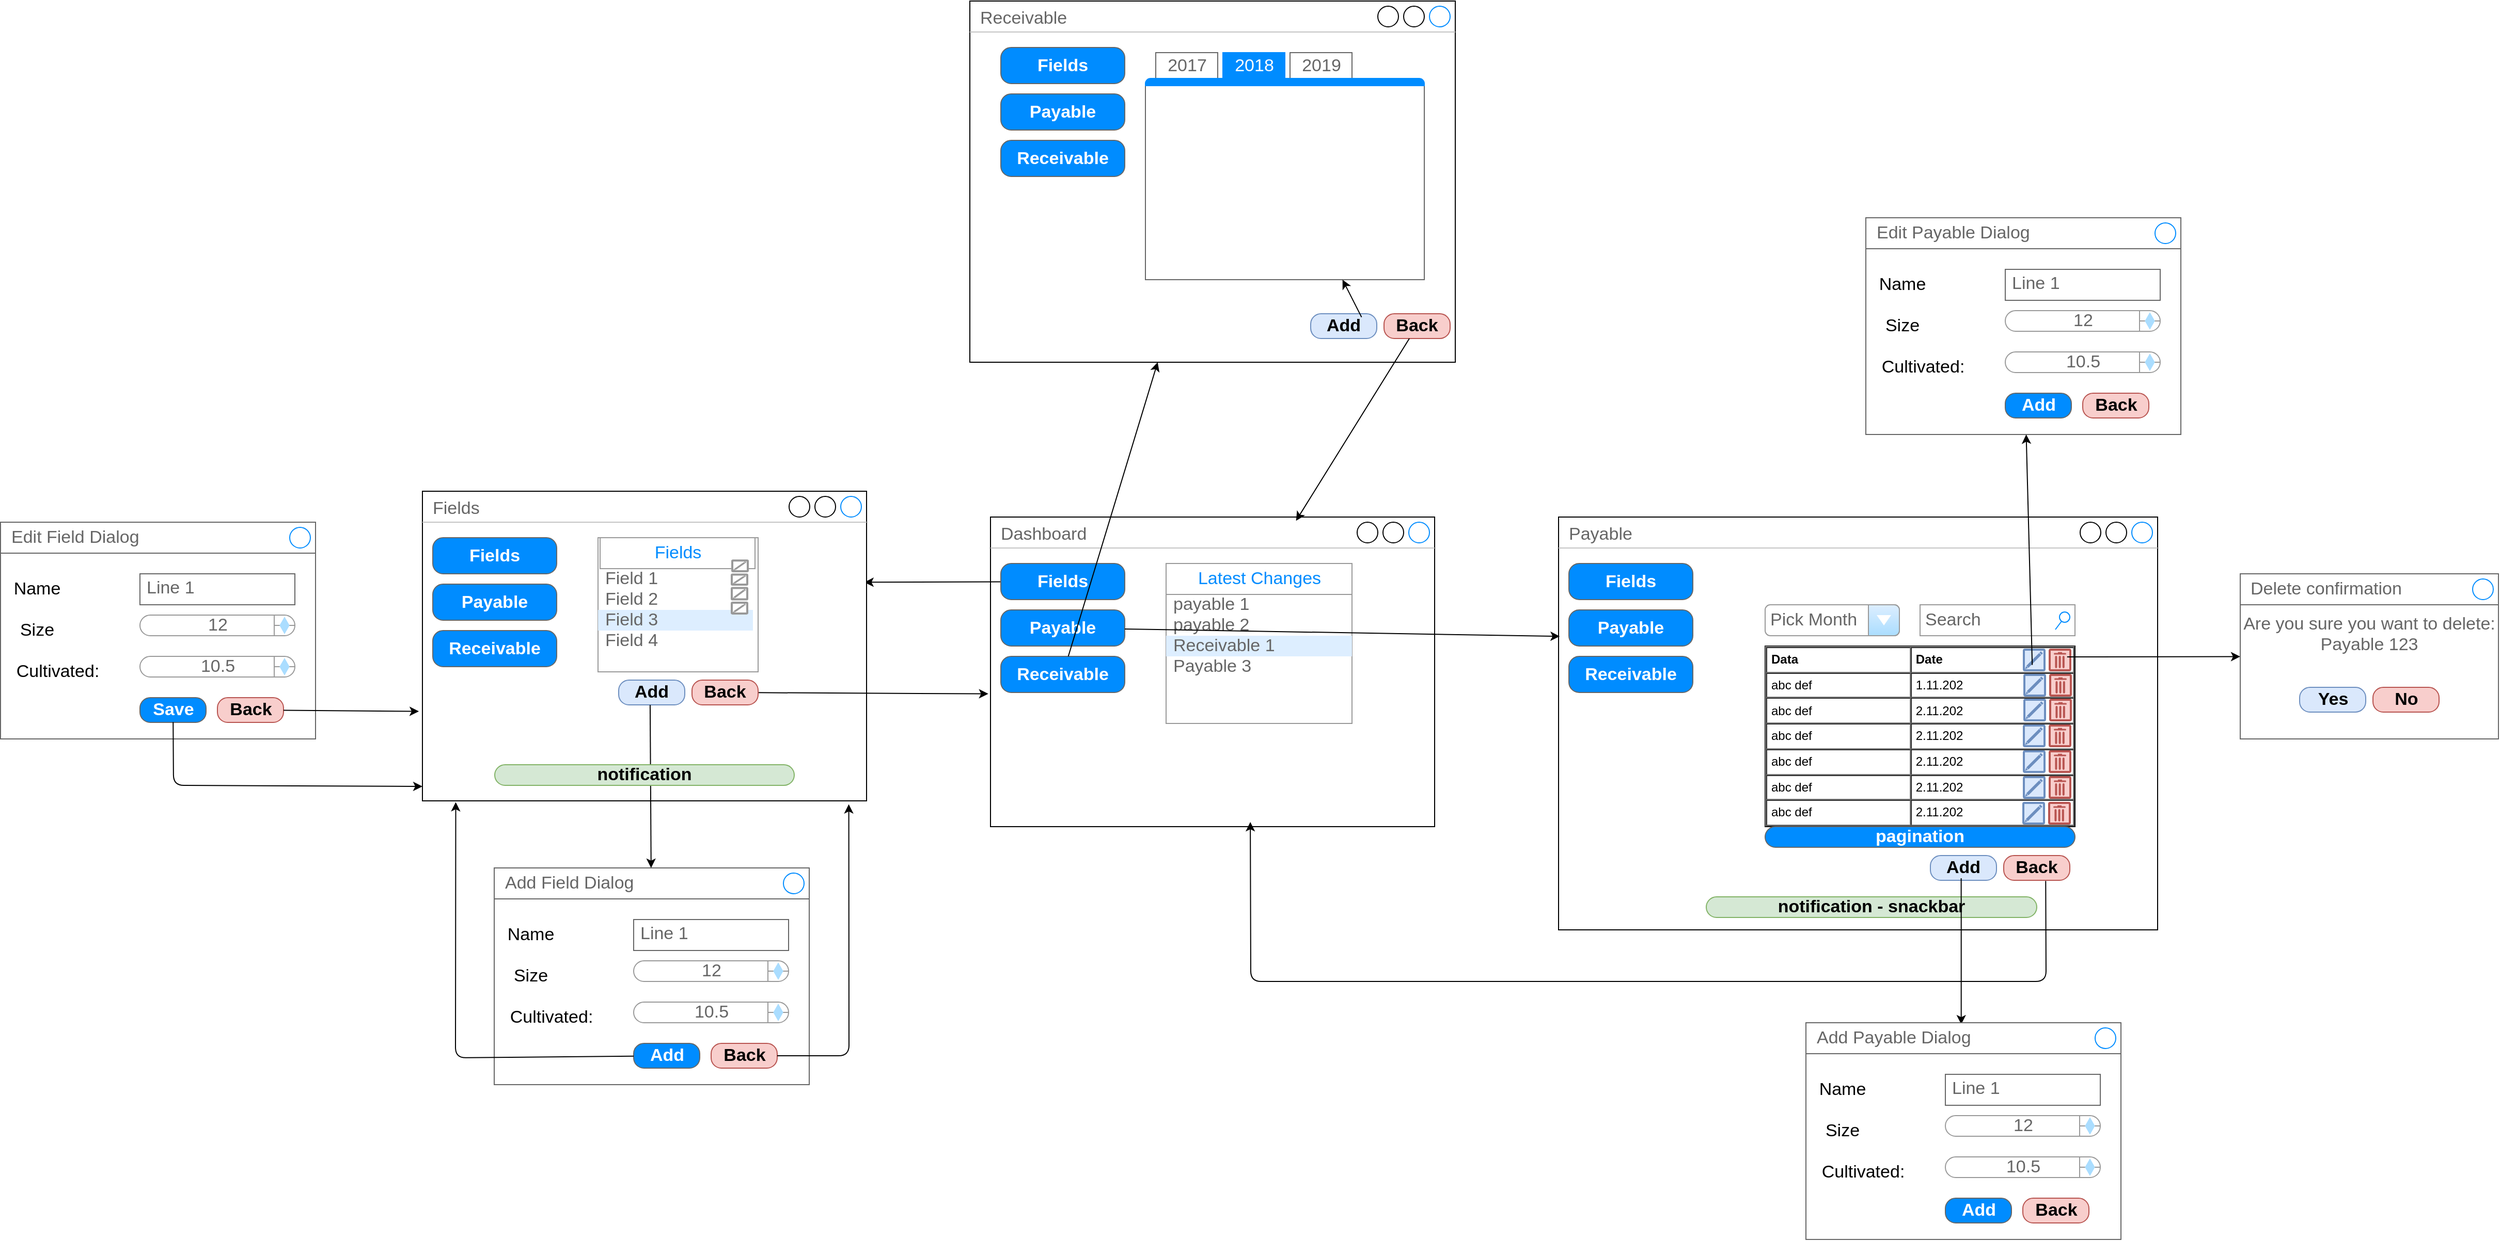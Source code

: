 <mxfile version="12.2.7" type="device" pages="1"><diagram id="XMHsyFegmRmkAI8xHmpt" name="Page-1"><mxGraphModel dx="5036" dy="2935" grid="1" gridSize="10" guides="1" tooltips="1" connect="1" arrows="1" fold="1" page="1" pageScale="1" pageWidth="827" pageHeight="1169" math="0" shadow="0"><root><mxCell id="0"/><mxCell id="1" parent="0"/><mxCell id="oOff-OBs5PP0EbwZSmQ_-1" value="Dashboard" style="strokeWidth=1;shadow=0;dashed=0;align=center;html=1;shape=mxgraph.mockup.containers.window;align=left;verticalAlign=top;spacingLeft=8;strokeColor2=#008cff;strokeColor3=#c4c4c4;fontColor=#666666;mainText=;fontSize=17;labelBackgroundColor=none;" vertex="1" parent="1"><mxGeometry x="240" y="220" width="430" height="300" as="geometry"/></mxCell><mxCell id="oOff-OBs5PP0EbwZSmQ_-27" value="" style="edgeStyle=none;rounded=0;orthogonalLoop=1;jettySize=auto;html=1;entryX=0.995;entryY=0.294;entryDx=0;entryDy=0;entryPerimeter=0;" edge="1" parent="1" source="oOff-OBs5PP0EbwZSmQ_-7" target="oOff-OBs5PP0EbwZSmQ_-16"><mxGeometry relative="1" as="geometry"><mxPoint x="170" y="282.5" as="targetPoint"/></mxGeometry></mxCell><mxCell id="oOff-OBs5PP0EbwZSmQ_-7" value="Fields" style="strokeWidth=1;shadow=0;dashed=0;align=center;html=1;shape=mxgraph.mockup.buttons.button;strokeColor=#666666;fontColor=#ffffff;mainText=;buttonStyle=round;fontSize=17;fontStyle=1;fillColor=#008cff;whiteSpace=wrap;" vertex="1" parent="1"><mxGeometry x="250" y="265" width="120" height="35" as="geometry"/></mxCell><mxCell id="oOff-OBs5PP0EbwZSmQ_-8" value="Payable" style="strokeWidth=1;shadow=0;dashed=0;align=center;html=1;shape=mxgraph.mockup.buttons.button;strokeColor=#666666;fontColor=#ffffff;mainText=;buttonStyle=round;fontSize=17;fontStyle=1;fillColor=#008cff;whiteSpace=wrap;" vertex="1" parent="1"><mxGeometry x="250" y="310" width="120" height="35" as="geometry"/></mxCell><mxCell id="oOff-OBs5PP0EbwZSmQ_-9" value="Receivable" style="strokeWidth=1;shadow=0;dashed=0;align=center;html=1;shape=mxgraph.mockup.buttons.button;strokeColor=#666666;fontColor=#ffffff;mainText=;buttonStyle=round;fontSize=17;fontStyle=1;fillColor=#008cff;whiteSpace=wrap;" vertex="1" parent="1"><mxGeometry x="250" y="355" width="120" height="35" as="geometry"/></mxCell><mxCell id="oOff-OBs5PP0EbwZSmQ_-10" value="" style="strokeWidth=1;shadow=0;dashed=0;align=center;html=1;shape=mxgraph.mockup.forms.rrect;rSize=0;strokeColor=#999999;fillColor=#ffffff;" vertex="1" parent="1"><mxGeometry x="410" y="265" width="180" height="155" as="geometry"/></mxCell><mxCell id="oOff-OBs5PP0EbwZSmQ_-11" value="Latest Changes" style="strokeWidth=1;shadow=0;dashed=0;align=center;html=1;shape=mxgraph.mockup.forms.rrect;rSize=0;strokeColor=#999999;fontColor=#008cff;fontSize=17;fillColor=#ffffff;resizeWidth=1;" vertex="1" parent="oOff-OBs5PP0EbwZSmQ_-10"><mxGeometry width="180" height="30" relative="1" as="geometry"/></mxCell><mxCell id="oOff-OBs5PP0EbwZSmQ_-12" value="payable 1" style="strokeWidth=1;shadow=0;dashed=0;align=center;html=1;shape=mxgraph.mockup.forms.anchor;fontSize=17;fontColor=#666666;align=left;spacingLeft=5;resizeWidth=1;" vertex="1" parent="oOff-OBs5PP0EbwZSmQ_-10"><mxGeometry width="180" height="20" relative="1" as="geometry"><mxPoint y="30" as="offset"/></mxGeometry></mxCell><mxCell id="oOff-OBs5PP0EbwZSmQ_-13" value="payable 2" style="strokeWidth=1;shadow=0;dashed=0;align=center;html=1;shape=mxgraph.mockup.forms.anchor;fontSize=17;fontColor=#666666;align=left;spacingLeft=5;resizeWidth=1;" vertex="1" parent="oOff-OBs5PP0EbwZSmQ_-10"><mxGeometry width="180" height="20" relative="1" as="geometry"><mxPoint y="50" as="offset"/></mxGeometry></mxCell><mxCell id="oOff-OBs5PP0EbwZSmQ_-14" value="Receivable 1" style="strokeWidth=1;shadow=0;dashed=0;align=center;html=1;shape=mxgraph.mockup.forms.rrect;rSize=0;fontSize=17;fontColor=#666666;align=left;spacingLeft=5;fillColor=#ddeeff;strokeColor=none;resizeWidth=1;" vertex="1" parent="oOff-OBs5PP0EbwZSmQ_-10"><mxGeometry width="180" height="20" relative="1" as="geometry"><mxPoint y="70" as="offset"/></mxGeometry></mxCell><mxCell id="oOff-OBs5PP0EbwZSmQ_-15" value="Payable 3" style="strokeWidth=1;shadow=0;dashed=0;align=center;html=1;shape=mxgraph.mockup.forms.anchor;fontSize=17;fontColor=#666666;align=left;spacingLeft=5;resizeWidth=1;" vertex="1" parent="oOff-OBs5PP0EbwZSmQ_-10"><mxGeometry width="180" height="20" relative="1" as="geometry"><mxPoint y="90" as="offset"/></mxGeometry></mxCell><mxCell id="oOff-OBs5PP0EbwZSmQ_-16" value="Fields" style="strokeWidth=1;shadow=0;dashed=0;align=center;html=1;shape=mxgraph.mockup.containers.window;align=left;verticalAlign=top;spacingLeft=8;strokeColor2=#008cff;strokeColor3=#c4c4c4;fontColor=#666666;mainText=;fontSize=17;labelBackgroundColor=none;" vertex="1" parent="1"><mxGeometry x="-310" y="195" width="430" height="300" as="geometry"/></mxCell><mxCell id="oOff-OBs5PP0EbwZSmQ_-17" value="Fields" style="strokeWidth=1;shadow=0;dashed=0;align=center;html=1;shape=mxgraph.mockup.buttons.button;strokeColor=#666666;fontColor=#ffffff;mainText=;buttonStyle=round;fontSize=17;fontStyle=1;fillColor=#008cff;whiteSpace=wrap;" vertex="1" parent="1"><mxGeometry x="-300" y="240" width="120" height="35" as="geometry"/></mxCell><mxCell id="oOff-OBs5PP0EbwZSmQ_-18" value="Payable" style="strokeWidth=1;shadow=0;dashed=0;align=center;html=1;shape=mxgraph.mockup.buttons.button;strokeColor=#666666;fontColor=#ffffff;mainText=;buttonStyle=round;fontSize=17;fontStyle=1;fillColor=#008cff;whiteSpace=wrap;" vertex="1" parent="1"><mxGeometry x="-300" y="285" width="120" height="35" as="geometry"/></mxCell><mxCell id="oOff-OBs5PP0EbwZSmQ_-19" value="Receivable" style="strokeWidth=1;shadow=0;dashed=0;align=center;html=1;shape=mxgraph.mockup.buttons.button;strokeColor=#666666;fontColor=#ffffff;mainText=;buttonStyle=round;fontSize=17;fontStyle=1;fillColor=#008cff;whiteSpace=wrap;" vertex="1" parent="1"><mxGeometry x="-300" y="330" width="120" height="35" as="geometry"/></mxCell><mxCell id="oOff-OBs5PP0EbwZSmQ_-29" value="" style="strokeWidth=1;shadow=0;dashed=0;align=center;html=1;shape=mxgraph.mockup.forms.rrect;rSize=0;strokeColor=#999999;fillColor=#ffffff;" vertex="1" parent="1"><mxGeometry x="-140" y="240" width="155" height="130" as="geometry"/></mxCell><mxCell id="oOff-OBs5PP0EbwZSmQ_-30" value="Fields" style="strokeWidth=1;shadow=0;dashed=0;align=center;html=1;shape=mxgraph.mockup.forms.rrect;rSize=0;strokeColor=#999999;fontColor=#008cff;fontSize=17;fillColor=#ffffff;resizeWidth=1;" vertex="1" parent="oOff-OBs5PP0EbwZSmQ_-29"><mxGeometry width="150" height="30" relative="1" as="geometry"><mxPoint x="2" as="offset"/></mxGeometry></mxCell><mxCell id="oOff-OBs5PP0EbwZSmQ_-31" value="Field 1" style="strokeWidth=1;shadow=0;dashed=0;align=center;html=1;shape=mxgraph.mockup.forms.anchor;fontSize=17;fontColor=#666666;align=left;spacingLeft=5;resizeWidth=1;" vertex="1" parent="oOff-OBs5PP0EbwZSmQ_-29"><mxGeometry width="150" height="20" relative="1" as="geometry"><mxPoint y="30" as="offset"/></mxGeometry></mxCell><mxCell id="oOff-OBs5PP0EbwZSmQ_-32" value="Field 2" style="strokeWidth=1;shadow=0;dashed=0;align=center;html=1;shape=mxgraph.mockup.forms.anchor;fontSize=17;fontColor=#666666;align=left;spacingLeft=5;resizeWidth=1;" vertex="1" parent="oOff-OBs5PP0EbwZSmQ_-29"><mxGeometry width="150" height="20" relative="1" as="geometry"><mxPoint y="50" as="offset"/></mxGeometry></mxCell><mxCell id="oOff-OBs5PP0EbwZSmQ_-33" value="Field 3" style="strokeWidth=1;shadow=0;dashed=0;align=center;html=1;shape=mxgraph.mockup.forms.rrect;rSize=0;fontSize=17;fontColor=#666666;align=left;spacingLeft=5;fillColor=#ddeeff;strokeColor=none;resizeWidth=1;" vertex="1" parent="oOff-OBs5PP0EbwZSmQ_-29"><mxGeometry width="150" height="20" relative="1" as="geometry"><mxPoint y="70" as="offset"/></mxGeometry></mxCell><mxCell id="oOff-OBs5PP0EbwZSmQ_-34" value="Field 4" style="strokeWidth=1;shadow=0;dashed=0;align=center;html=1;shape=mxgraph.mockup.forms.anchor;fontSize=17;fontColor=#666666;align=left;spacingLeft=5;resizeWidth=1;" vertex="1" parent="oOff-OBs5PP0EbwZSmQ_-29"><mxGeometry width="150" height="20" relative="1" as="geometry"><mxPoint y="90" as="offset"/></mxGeometry></mxCell><mxCell id="oOff-OBs5PP0EbwZSmQ_-35" value="" style="strokeColor=#999999;verticalLabelPosition=bottom;shadow=0;dashed=0;verticalAlign=top;strokeWidth=2;html=1;shape=mxgraph.mockup.misc.editIcon;" vertex="1" parent="oOff-OBs5PP0EbwZSmQ_-29"><mxGeometry x="130" y="22.1" width="15" height="10.4" as="geometry"/></mxCell><mxCell id="oOff-OBs5PP0EbwZSmQ_-36" value="" style="strokeColor=#999999;verticalLabelPosition=bottom;shadow=0;dashed=0;verticalAlign=top;strokeWidth=2;html=1;shape=mxgraph.mockup.misc.editIcon;" vertex="1" parent="oOff-OBs5PP0EbwZSmQ_-29"><mxGeometry x="129.5" y="35.75" width="15" height="9.75" as="geometry"/></mxCell><mxCell id="oOff-OBs5PP0EbwZSmQ_-38" value="" style="strokeColor=#999999;verticalLabelPosition=bottom;shadow=0;dashed=0;verticalAlign=top;strokeWidth=2;html=1;shape=mxgraph.mockup.misc.editIcon;" vertex="1" parent="oOff-OBs5PP0EbwZSmQ_-29"><mxGeometry x="129.5" y="48.75" width="15" height="11.05" as="geometry"/></mxCell><mxCell id="oOff-OBs5PP0EbwZSmQ_-37" value="" style="strokeColor=#999999;verticalLabelPosition=bottom;shadow=0;dashed=0;verticalAlign=top;strokeWidth=2;html=1;shape=mxgraph.mockup.misc.editIcon;" vertex="1" parent="oOff-OBs5PP0EbwZSmQ_-29"><mxGeometry x="129.5" y="63.05" width="15" height="10.4" as="geometry"/></mxCell><mxCell id="oOff-OBs5PP0EbwZSmQ_-39" value="Add" style="strokeWidth=1;shadow=0;dashed=0;align=center;html=1;shape=mxgraph.mockup.buttons.button;strokeColor=#6c8ebf;mainText=;buttonStyle=round;fontSize=17;fontStyle=1;fillColor=#dae8fc;whiteSpace=wrap;" vertex="1" parent="1"><mxGeometry x="-120" y="378" width="64" height="24" as="geometry"/></mxCell><mxCell id="oOff-OBs5PP0EbwZSmQ_-42" value="" style="edgeStyle=none;rounded=0;orthogonalLoop=1;jettySize=auto;html=1;entryX=-0.005;entryY=0.571;entryDx=0;entryDy=0;entryPerimeter=0;" edge="1" parent="1" source="oOff-OBs5PP0EbwZSmQ_-40" target="oOff-OBs5PP0EbwZSmQ_-1"><mxGeometry relative="1" as="geometry"><mxPoint x="95" y="390" as="targetPoint"/></mxGeometry></mxCell><mxCell id="oOff-OBs5PP0EbwZSmQ_-40" value="Back" style="strokeWidth=1;shadow=0;dashed=0;align=center;html=1;shape=mxgraph.mockup.buttons.button;strokeColor=#b85450;mainText=;buttonStyle=round;fontSize=17;fontStyle=1;fillColor=#f8cecc;whiteSpace=wrap;" vertex="1" parent="1"><mxGeometry x="-49" y="378" width="64" height="24" as="geometry"/></mxCell><mxCell id="oOff-OBs5PP0EbwZSmQ_-47" value="" style="strokeWidth=1;shadow=0;dashed=0;align=center;html=1;shape=mxgraph.mockup.containers.rrect;rSize=0;strokeColor=#666666;fontColor=#666666;fontSize=17;verticalAlign=top;whiteSpace=wrap;fillColor=#ffffff;spacingTop=32;" vertex="1" parent="1"><mxGeometry x="-240.5" y="560" width="305" height="210" as="geometry"/></mxCell><mxCell id="oOff-OBs5PP0EbwZSmQ_-48" value="Add Field Dialog" style="strokeWidth=1;shadow=0;dashed=0;align=center;html=1;shape=mxgraph.mockup.containers.rrect;rSize=0;fontSize=17;fontColor=#666666;strokeColor=#666666;align=left;spacingLeft=8;fillColor=#ffffff;resizeWidth=1;" vertex="1" parent="oOff-OBs5PP0EbwZSmQ_-47"><mxGeometry width="305" height="30" relative="1" as="geometry"/></mxCell><mxCell id="oOff-OBs5PP0EbwZSmQ_-49" value="" style="shape=ellipse;strokeColor=#008cff;resizable=0;fillColor=none;html=1;" vertex="1" parent="oOff-OBs5PP0EbwZSmQ_-48"><mxGeometry x="1" y="0.5" width="20" height="20" relative="1" as="geometry"><mxPoint x="-25" y="-10" as="offset"/></mxGeometry></mxCell><mxCell id="oOff-OBs5PP0EbwZSmQ_-53" value="Line 1" style="strokeWidth=1;shadow=0;dashed=0;align=center;html=1;shape=mxgraph.mockup.text.textBox;fontColor=#666666;align=left;fontSize=17;spacingLeft=4;spacingTop=-3;strokeColor=#666666;mainText=" vertex="1" parent="oOff-OBs5PP0EbwZSmQ_-47"><mxGeometry x="135" y="50" width="150" height="30" as="geometry"/></mxCell><mxCell id="oOff-OBs5PP0EbwZSmQ_-54" value="Name" style="text;html=1;strokeColor=none;fillColor=none;align=center;verticalAlign=middle;whiteSpace=wrap;rounded=0;fontSize=17;" vertex="1" parent="oOff-OBs5PP0EbwZSmQ_-47"><mxGeometry x="15" y="55" width="40" height="20" as="geometry"/></mxCell><mxCell id="oOff-OBs5PP0EbwZSmQ_-55" value="12" style="strokeWidth=1;shadow=0;dashed=0;align=center;html=1;shape=mxgraph.mockup.forms.spinner;strokeColor=#999999;spinLayout=right;spinStyle=normal;adjStyle=triangle;fillColor=#aaddff;fontSize=17;fontColor=#666666;mainText=;html=1;overflow=fill;" vertex="1" parent="oOff-OBs5PP0EbwZSmQ_-47"><mxGeometry x="135" y="90" width="150" height="20" as="geometry"/></mxCell><mxCell id="oOff-OBs5PP0EbwZSmQ_-56" value="Size" style="text;html=1;strokeColor=none;fillColor=none;align=center;verticalAlign=middle;whiteSpace=wrap;rounded=0;fontSize=17;" vertex="1" parent="oOff-OBs5PP0EbwZSmQ_-47"><mxGeometry x="15" y="95" width="40" height="20" as="geometry"/></mxCell><mxCell id="oOff-OBs5PP0EbwZSmQ_-57" value="Cultivated:" style="text;html=1;strokeColor=none;fillColor=none;align=center;verticalAlign=middle;whiteSpace=wrap;rounded=0;fontSize=17;" vertex="1" parent="oOff-OBs5PP0EbwZSmQ_-47"><mxGeometry x="35" y="135" width="40" height="20" as="geometry"/></mxCell><mxCell id="oOff-OBs5PP0EbwZSmQ_-58" value="10.5" style="strokeWidth=1;shadow=0;dashed=0;align=center;html=1;shape=mxgraph.mockup.forms.spinner;strokeColor=#999999;spinLayout=right;spinStyle=normal;adjStyle=triangle;fillColor=#aaddff;fontSize=17;fontColor=#666666;mainText=;html=1;overflow=fill;" vertex="1" parent="oOff-OBs5PP0EbwZSmQ_-47"><mxGeometry x="135" y="130" width="150" height="20" as="geometry"/></mxCell><mxCell id="oOff-OBs5PP0EbwZSmQ_-60" value="Add" style="strokeWidth=1;shadow=0;dashed=0;align=center;html=1;shape=mxgraph.mockup.buttons.button;strokeColor=#666666;fontColor=#ffffff;mainText=;buttonStyle=round;fontSize=17;fontStyle=1;fillColor=#008cff;whiteSpace=wrap;" vertex="1" parent="oOff-OBs5PP0EbwZSmQ_-47"><mxGeometry x="135" y="170" width="64" height="24" as="geometry"/></mxCell><mxCell id="oOff-OBs5PP0EbwZSmQ_-62" value="Back" style="strokeWidth=1;shadow=0;dashed=0;align=center;html=1;shape=mxgraph.mockup.buttons.button;strokeColor=#b85450;mainText=;buttonStyle=round;fontSize=17;fontStyle=1;fillColor=#f8cecc;whiteSpace=wrap;" vertex="1" parent="oOff-OBs5PP0EbwZSmQ_-47"><mxGeometry x="210" y="170" width="64" height="24" as="geometry"/></mxCell><mxCell id="oOff-OBs5PP0EbwZSmQ_-59" value="" style="endArrow=classic;html=1;fontSize=17;exitX=0.476;exitY=1.003;exitDx=0;exitDy=0;exitPerimeter=0;" edge="1" parent="1" source="oOff-OBs5PP0EbwZSmQ_-39" target="oOff-OBs5PP0EbwZSmQ_-47"><mxGeometry width="50" height="50" relative="1" as="geometry"><mxPoint x="-280" y="840" as="sourcePoint"/><mxPoint x="-230" y="790" as="targetPoint"/></mxGeometry></mxCell><mxCell id="oOff-OBs5PP0EbwZSmQ_-61" value="" style="endArrow=classic;html=1;fontSize=17;entryX=0.075;entryY=1.004;entryDx=0;entryDy=0;entryPerimeter=0;" edge="1" parent="1" source="oOff-OBs5PP0EbwZSmQ_-60" target="oOff-OBs5PP0EbwZSmQ_-16"><mxGeometry width="50" height="50" relative="1" as="geometry"><mxPoint x="-265.5" y="1192" as="sourcePoint"/><mxPoint x="-74.113" y="912.0" as="targetPoint"/><Array as="points"><mxPoint x="-278" y="744"/></Array></mxGeometry></mxCell><mxCell id="oOff-OBs5PP0EbwZSmQ_-63" value="" style="endArrow=classic;html=1;fontSize=17;entryX=0.96;entryY=1.011;entryDx=0;entryDy=0;entryPerimeter=0;" edge="1" parent="1" source="oOff-OBs5PP0EbwZSmQ_-62" target="oOff-OBs5PP0EbwZSmQ_-16"><mxGeometry width="50" height="50" relative="1" as="geometry"><mxPoint x="20" y="742" as="sourcePoint"/><mxPoint x="-267.75" y="506.2" as="targetPoint"/><Array as="points"><mxPoint x="103" y="742"/></Array></mxGeometry></mxCell><mxCell id="oOff-OBs5PP0EbwZSmQ_-64" value="notification" style="strokeWidth=1;shadow=0;dashed=0;align=center;html=1;shape=mxgraph.mockup.buttons.button;strokeColor=#82b366;mainText=;buttonStyle=round;fontSize=17;fontStyle=1;fillColor=#d5e8d4;whiteSpace=wrap;" vertex="1" parent="1"><mxGeometry x="-240" y="460" width="290" height="20" as="geometry"/></mxCell><mxCell id="oOff-OBs5PP0EbwZSmQ_-66" value="" style="strokeWidth=1;shadow=0;dashed=0;align=center;html=1;shape=mxgraph.mockup.containers.rrect;rSize=0;strokeColor=#666666;fontColor=#666666;fontSize=17;verticalAlign=top;whiteSpace=wrap;fillColor=#ffffff;spacingTop=32;" vertex="1" parent="1"><mxGeometry x="-718.5" y="225" width="305" height="210" as="geometry"/></mxCell><mxCell id="oOff-OBs5PP0EbwZSmQ_-67" value="Edit Field Dialog" style="strokeWidth=1;shadow=0;dashed=0;align=center;html=1;shape=mxgraph.mockup.containers.rrect;rSize=0;fontSize=17;fontColor=#666666;strokeColor=#666666;align=left;spacingLeft=8;fillColor=#ffffff;resizeWidth=1;" vertex="1" parent="oOff-OBs5PP0EbwZSmQ_-66"><mxGeometry width="305" height="30" relative="1" as="geometry"/></mxCell><mxCell id="oOff-OBs5PP0EbwZSmQ_-68" value="" style="shape=ellipse;strokeColor=#008cff;resizable=0;fillColor=none;html=1;" vertex="1" parent="oOff-OBs5PP0EbwZSmQ_-67"><mxGeometry x="1" y="0.5" width="20" height="20" relative="1" as="geometry"><mxPoint x="-25" y="-10" as="offset"/></mxGeometry></mxCell><mxCell id="oOff-OBs5PP0EbwZSmQ_-69" value="Line 1" style="strokeWidth=1;shadow=0;dashed=0;align=center;html=1;shape=mxgraph.mockup.text.textBox;fontColor=#666666;align=left;fontSize=17;spacingLeft=4;spacingTop=-3;strokeColor=#666666;mainText=" vertex="1" parent="oOff-OBs5PP0EbwZSmQ_-66"><mxGeometry x="135" y="50" width="150" height="30" as="geometry"/></mxCell><mxCell id="oOff-OBs5PP0EbwZSmQ_-70" value="Name" style="text;html=1;strokeColor=none;fillColor=none;align=center;verticalAlign=middle;whiteSpace=wrap;rounded=0;fontSize=17;" vertex="1" parent="oOff-OBs5PP0EbwZSmQ_-66"><mxGeometry x="15" y="55" width="40" height="20" as="geometry"/></mxCell><mxCell id="oOff-OBs5PP0EbwZSmQ_-71" value="12" style="strokeWidth=1;shadow=0;dashed=0;align=center;html=1;shape=mxgraph.mockup.forms.spinner;strokeColor=#999999;spinLayout=right;spinStyle=normal;adjStyle=triangle;fillColor=#aaddff;fontSize=17;fontColor=#666666;mainText=;html=1;overflow=fill;" vertex="1" parent="oOff-OBs5PP0EbwZSmQ_-66"><mxGeometry x="135" y="90" width="150" height="20" as="geometry"/></mxCell><mxCell id="oOff-OBs5PP0EbwZSmQ_-72" value="Size" style="text;html=1;strokeColor=none;fillColor=none;align=center;verticalAlign=middle;whiteSpace=wrap;rounded=0;fontSize=17;" vertex="1" parent="oOff-OBs5PP0EbwZSmQ_-66"><mxGeometry x="15" y="95" width="40" height="20" as="geometry"/></mxCell><mxCell id="oOff-OBs5PP0EbwZSmQ_-73" value="Cultivated:" style="text;html=1;strokeColor=none;fillColor=none;align=center;verticalAlign=middle;whiteSpace=wrap;rounded=0;fontSize=17;" vertex="1" parent="oOff-OBs5PP0EbwZSmQ_-66"><mxGeometry x="35" y="135" width="40" height="20" as="geometry"/></mxCell><mxCell id="oOff-OBs5PP0EbwZSmQ_-74" value="10.5" style="strokeWidth=1;shadow=0;dashed=0;align=center;html=1;shape=mxgraph.mockup.forms.spinner;strokeColor=#999999;spinLayout=right;spinStyle=normal;adjStyle=triangle;fillColor=#aaddff;fontSize=17;fontColor=#666666;mainText=;html=1;overflow=fill;" vertex="1" parent="oOff-OBs5PP0EbwZSmQ_-66"><mxGeometry x="135" y="130" width="150" height="20" as="geometry"/></mxCell><mxCell id="oOff-OBs5PP0EbwZSmQ_-75" value="Save" style="strokeWidth=1;shadow=0;dashed=0;align=center;html=1;shape=mxgraph.mockup.buttons.button;strokeColor=#666666;fontColor=#ffffff;mainText=;buttonStyle=round;fontSize=17;fontStyle=1;fillColor=#008cff;whiteSpace=wrap;" vertex="1" parent="oOff-OBs5PP0EbwZSmQ_-66"><mxGeometry x="135" y="170" width="64" height="24" as="geometry"/></mxCell><mxCell id="oOff-OBs5PP0EbwZSmQ_-76" value="Back" style="strokeWidth=1;shadow=0;dashed=0;align=center;html=1;shape=mxgraph.mockup.buttons.button;strokeColor=#b85450;mainText=;buttonStyle=round;fontSize=17;fontStyle=1;fillColor=#f8cecc;whiteSpace=wrap;" vertex="1" parent="oOff-OBs5PP0EbwZSmQ_-66"><mxGeometry x="210" y="170" width="64" height="24" as="geometry"/></mxCell><mxCell id="oOff-OBs5PP0EbwZSmQ_-77" value="" style="endArrow=classic;html=1;fontSize=17;exitX=0.502;exitY=0.987;exitDx=0;exitDy=0;exitPerimeter=0;" edge="1" parent="1" source="oOff-OBs5PP0EbwZSmQ_-75"><mxGeometry width="50" height="50" relative="1" as="geometry"><mxPoint x="-95.5" y="752.313" as="sourcePoint"/><mxPoint x="-310" y="481" as="targetPoint"/><Array as="points"><mxPoint x="-551" y="480"/></Array></mxGeometry></mxCell><mxCell id="oOff-OBs5PP0EbwZSmQ_-78" value="" style="endArrow=classic;html=1;fontSize=17;entryX=-0.008;entryY=0.711;entryDx=0;entryDy=0;entryPerimeter=0;" edge="1" parent="1" source="oOff-OBs5PP0EbwZSmQ_-76" target="oOff-OBs5PP0EbwZSmQ_-16"><mxGeometry width="50" height="50" relative="1" as="geometry"><mxPoint x="-440" y="407" as="sourcePoint"/><mxPoint x="-670" y="790" as="targetPoint"/></mxGeometry></mxCell><mxCell id="oOff-OBs5PP0EbwZSmQ_-79" value="Payable" style="strokeWidth=1;shadow=0;dashed=0;align=center;html=1;shape=mxgraph.mockup.containers.window;align=left;verticalAlign=top;spacingLeft=8;strokeColor2=#008cff;strokeColor3=#c4c4c4;fontColor=#666666;mainText=;fontSize=17;labelBackgroundColor=none;" vertex="1" parent="1"><mxGeometry x="790" y="220" width="580" height="400" as="geometry"/></mxCell><mxCell id="oOff-OBs5PP0EbwZSmQ_-80" value="Fields" style="strokeWidth=1;shadow=0;dashed=0;align=center;html=1;shape=mxgraph.mockup.buttons.button;strokeColor=#666666;fontColor=#ffffff;mainText=;buttonStyle=round;fontSize=17;fontStyle=1;fillColor=#008cff;whiteSpace=wrap;" vertex="1" parent="1"><mxGeometry x="800" y="265" width="120" height="35" as="geometry"/></mxCell><mxCell id="oOff-OBs5PP0EbwZSmQ_-81" value="Payable" style="strokeWidth=1;shadow=0;dashed=0;align=center;html=1;shape=mxgraph.mockup.buttons.button;strokeColor=#666666;fontColor=#ffffff;mainText=;buttonStyle=round;fontSize=17;fontStyle=1;fillColor=#008cff;whiteSpace=wrap;" vertex="1" parent="1"><mxGeometry x="800" y="310" width="120" height="35" as="geometry"/></mxCell><mxCell id="oOff-OBs5PP0EbwZSmQ_-82" value="Receivable" style="strokeWidth=1;shadow=0;dashed=0;align=center;html=1;shape=mxgraph.mockup.buttons.button;strokeColor=#666666;fontColor=#ffffff;mainText=;buttonStyle=round;fontSize=17;fontStyle=1;fillColor=#008cff;whiteSpace=wrap;" vertex="1" parent="1"><mxGeometry x="800" y="355" width="120" height="35" as="geometry"/></mxCell><mxCell id="oOff-OBs5PP0EbwZSmQ_-89" value="" style="endArrow=classic;html=1;fontSize=17;entryX=0.002;entryY=0.289;entryDx=0;entryDy=0;entryPerimeter=0;" edge="1" parent="1" source="oOff-OBs5PP0EbwZSmQ_-8" target="oOff-OBs5PP0EbwZSmQ_-79"><mxGeometry width="50" height="50" relative="1" as="geometry"><mxPoint x="-370" y="840" as="sourcePoint"/><mxPoint x="-320" y="790" as="targetPoint"/></mxGeometry></mxCell><mxCell id="oOff-OBs5PP0EbwZSmQ_-90" value="&lt;table cellpadding=&quot;4&quot; cellspacing=&quot;0&quot; border=&quot;1&quot; style=&quot;font-size: 1em ; width: 100% ; height: 100%&quot;&gt;&lt;tbody&gt;&lt;tr&gt;&lt;th&gt;Data&lt;/th&gt;&lt;th&gt;Date&lt;/th&gt;&lt;/tr&gt;&lt;tr&gt;&lt;td&gt;abc def&lt;/td&gt;&lt;td&gt;1.11.202&lt;/td&gt;&lt;/tr&gt;&lt;tr&gt;&lt;td&gt;abc def&lt;/td&gt;&lt;td&gt;2.11.202&lt;/td&gt;&lt;/tr&gt;&lt;tr&gt;&lt;td&gt;abc def&lt;/td&gt;&lt;td&gt;2.11.202&lt;br&gt;&lt;/td&gt;&lt;/tr&gt;&lt;tr&gt;&lt;td&gt;abc def&lt;br&gt;&lt;/td&gt;&lt;td&gt;2.11.202&lt;br&gt;&lt;/td&gt;&lt;/tr&gt;&lt;tr&gt;&lt;td&gt;abc def&lt;br&gt;&lt;/td&gt;&lt;td&gt;2.11.202&lt;br&gt;&lt;/td&gt;&lt;/tr&gt;&lt;tr&gt;&lt;td&gt;abc def&lt;br&gt;&lt;/td&gt;&lt;td&gt;2.11.202&lt;br&gt;&lt;/td&gt;&lt;/tr&gt;&lt;/tbody&gt;&lt;/table&gt; " style="verticalAlign=top;align=left;overflow=fill;fontSize=12;fontFamily=Helvetica;html=1" vertex="1" parent="1"><mxGeometry x="990" y="345" width="300" height="175" as="geometry"/></mxCell><mxCell id="oOff-OBs5PP0EbwZSmQ_-96" value="Pick Month" style="strokeWidth=1;shadow=0;dashed=0;align=center;html=1;shape=mxgraph.mockup.forms.comboBox;strokeColor=#999999;fillColor=#ddeeff;align=left;fillColor2=#aaddff;mainText=;fontColor=#666666;fontSize=17;spacingLeft=3;" vertex="1" parent="1"><mxGeometry x="990" y="305" width="130" height="30" as="geometry"/></mxCell><mxCell id="oOff-OBs5PP0EbwZSmQ_-107" value="Search" style="strokeWidth=1;shadow=0;dashed=0;align=center;html=1;shape=mxgraph.mockup.forms.searchBox;strokeColor=#999999;mainText=;strokeColor2=#008cff;fontColor=#666666;fontSize=17;align=left;spacingLeft=3;" vertex="1" parent="1"><mxGeometry x="1140" y="305" width="150" height="30" as="geometry"/></mxCell><mxCell id="oOff-OBs5PP0EbwZSmQ_-108" value="pagination" style="strokeWidth=1;shadow=0;dashed=0;align=center;html=1;shape=mxgraph.mockup.buttons.button;strokeColor=#666666;fontColor=#ffffff;mainText=;buttonStyle=round;fontSize=17;fontStyle=1;fillColor=#008cff;whiteSpace=wrap;" vertex="1" parent="1"><mxGeometry x="990" y="520" width="300" height="20" as="geometry"/></mxCell><mxCell id="oOff-OBs5PP0EbwZSmQ_-109" value="notification - snackbar" style="strokeWidth=1;shadow=0;dashed=0;align=center;html=1;shape=mxgraph.mockup.buttons.button;strokeColor=#82b366;mainText=;buttonStyle=round;fontSize=17;fontStyle=1;fillColor=#d5e8d4;whiteSpace=wrap;" vertex="1" parent="1"><mxGeometry x="933" y="588" width="320" height="20" as="geometry"/></mxCell><mxCell id="oOff-OBs5PP0EbwZSmQ_-110" value="" style="strokeWidth=1;shadow=0;dashed=0;align=center;html=1;shape=mxgraph.mockup.containers.rrect;rSize=0;strokeColor=#666666;fontColor=#666666;fontSize=17;verticalAlign=top;whiteSpace=wrap;fillColor=#ffffff;spacingTop=32;" vertex="1" parent="1"><mxGeometry x="1087.5" y="-70" width="305" height="210" as="geometry"/></mxCell><mxCell id="oOff-OBs5PP0EbwZSmQ_-111" value="Edit Payable Dialog" style="strokeWidth=1;shadow=0;dashed=0;align=center;html=1;shape=mxgraph.mockup.containers.rrect;rSize=0;fontSize=17;fontColor=#666666;strokeColor=#666666;align=left;spacingLeft=8;fillColor=#ffffff;resizeWidth=1;" vertex="1" parent="oOff-OBs5PP0EbwZSmQ_-110"><mxGeometry width="305" height="30" relative="1" as="geometry"/></mxCell><mxCell id="oOff-OBs5PP0EbwZSmQ_-112" value="" style="shape=ellipse;strokeColor=#008cff;resizable=0;fillColor=none;html=1;" vertex="1" parent="oOff-OBs5PP0EbwZSmQ_-111"><mxGeometry x="1" y="0.5" width="20" height="20" relative="1" as="geometry"><mxPoint x="-25" y="-10" as="offset"/></mxGeometry></mxCell><mxCell id="oOff-OBs5PP0EbwZSmQ_-113" value="Line 1" style="strokeWidth=1;shadow=0;dashed=0;align=center;html=1;shape=mxgraph.mockup.text.textBox;fontColor=#666666;align=left;fontSize=17;spacingLeft=4;spacingTop=-3;strokeColor=#666666;mainText=" vertex="1" parent="oOff-OBs5PP0EbwZSmQ_-110"><mxGeometry x="135" y="50" width="150" height="30" as="geometry"/></mxCell><mxCell id="oOff-OBs5PP0EbwZSmQ_-114" value="Name" style="text;html=1;strokeColor=none;fillColor=none;align=center;verticalAlign=middle;whiteSpace=wrap;rounded=0;fontSize=17;" vertex="1" parent="oOff-OBs5PP0EbwZSmQ_-110"><mxGeometry x="15" y="55" width="40" height="20" as="geometry"/></mxCell><mxCell id="oOff-OBs5PP0EbwZSmQ_-115" value="12" style="strokeWidth=1;shadow=0;dashed=0;align=center;html=1;shape=mxgraph.mockup.forms.spinner;strokeColor=#999999;spinLayout=right;spinStyle=normal;adjStyle=triangle;fillColor=#aaddff;fontSize=17;fontColor=#666666;mainText=;html=1;overflow=fill;" vertex="1" parent="oOff-OBs5PP0EbwZSmQ_-110"><mxGeometry x="135" y="90" width="150" height="20" as="geometry"/></mxCell><mxCell id="oOff-OBs5PP0EbwZSmQ_-116" value="Size" style="text;html=1;strokeColor=none;fillColor=none;align=center;verticalAlign=middle;whiteSpace=wrap;rounded=0;fontSize=17;" vertex="1" parent="oOff-OBs5PP0EbwZSmQ_-110"><mxGeometry x="15" y="95" width="40" height="20" as="geometry"/></mxCell><mxCell id="oOff-OBs5PP0EbwZSmQ_-117" value="Cultivated:" style="text;html=1;strokeColor=none;fillColor=none;align=center;verticalAlign=middle;whiteSpace=wrap;rounded=0;fontSize=17;" vertex="1" parent="oOff-OBs5PP0EbwZSmQ_-110"><mxGeometry x="35" y="135" width="40" height="20" as="geometry"/></mxCell><mxCell id="oOff-OBs5PP0EbwZSmQ_-118" value="10.5" style="strokeWidth=1;shadow=0;dashed=0;align=center;html=1;shape=mxgraph.mockup.forms.spinner;strokeColor=#999999;spinLayout=right;spinStyle=normal;adjStyle=triangle;fillColor=#aaddff;fontSize=17;fontColor=#666666;mainText=;html=1;overflow=fill;" vertex="1" parent="oOff-OBs5PP0EbwZSmQ_-110"><mxGeometry x="135" y="130" width="150" height="20" as="geometry"/></mxCell><mxCell id="oOff-OBs5PP0EbwZSmQ_-119" value="Add" style="strokeWidth=1;shadow=0;dashed=0;align=center;html=1;shape=mxgraph.mockup.buttons.button;strokeColor=#666666;fontColor=#ffffff;mainText=;buttonStyle=round;fontSize=17;fontStyle=1;fillColor=#008cff;whiteSpace=wrap;" vertex="1" parent="oOff-OBs5PP0EbwZSmQ_-110"><mxGeometry x="135" y="170" width="64" height="24" as="geometry"/></mxCell><mxCell id="oOff-OBs5PP0EbwZSmQ_-120" value="Back" style="strokeWidth=1;shadow=0;dashed=0;align=center;html=1;shape=mxgraph.mockup.buttons.button;strokeColor=#b85450;mainText=;buttonStyle=round;fontSize=17;fontStyle=1;fillColor=#f8cecc;whiteSpace=wrap;" vertex="1" parent="oOff-OBs5PP0EbwZSmQ_-110"><mxGeometry x="210" y="170" width="64" height="24" as="geometry"/></mxCell><mxCell id="oOff-OBs5PP0EbwZSmQ_-123" value="" style="group" vertex="1" connectable="0" parent="1"><mxGeometry x="1240.5" y="348.5" width="45" height="20" as="geometry"/></mxCell><mxCell id="oOff-OBs5PP0EbwZSmQ_-121" value="" style="strokeColor=#6c8ebf;verticalLabelPosition=bottom;shadow=0;dashed=0;verticalAlign=top;strokeWidth=2;html=1;shape=mxgraph.mockup.misc.editIcon;fontSize=17;fillColor=#dae8fc;" vertex="1" parent="oOff-OBs5PP0EbwZSmQ_-123"><mxGeometry width="20" height="20" as="geometry"/></mxCell><mxCell id="oOff-OBs5PP0EbwZSmQ_-122" value="" style="strokeColor=#b85450;verticalLabelPosition=bottom;shadow=0;dashed=0;verticalAlign=top;strokeWidth=2;html=1;shape=mxgraph.mockup.misc.trashcanIcon;fontSize=17;fillColor=#f8cecc;" vertex="1" parent="oOff-OBs5PP0EbwZSmQ_-123"><mxGeometry x="25" width="20" height="20" as="geometry"/></mxCell><mxCell id="oOff-OBs5PP0EbwZSmQ_-124" value="" style="group" vertex="1" connectable="0" parent="1"><mxGeometry x="1241" y="373" width="45" height="20" as="geometry"/></mxCell><mxCell id="oOff-OBs5PP0EbwZSmQ_-125" value="" style="strokeColor=#6c8ebf;verticalLabelPosition=bottom;shadow=0;dashed=0;verticalAlign=top;strokeWidth=2;html=1;shape=mxgraph.mockup.misc.editIcon;fontSize=17;fillColor=#dae8fc;" vertex="1" parent="oOff-OBs5PP0EbwZSmQ_-124"><mxGeometry width="20" height="20" as="geometry"/></mxCell><mxCell id="oOff-OBs5PP0EbwZSmQ_-126" value="" style="strokeColor=#b85450;verticalLabelPosition=bottom;shadow=0;dashed=0;verticalAlign=top;strokeWidth=2;html=1;shape=mxgraph.mockup.misc.trashcanIcon;fontSize=17;fillColor=#f8cecc;" vertex="1" parent="oOff-OBs5PP0EbwZSmQ_-124"><mxGeometry x="25" width="20" height="20" as="geometry"/></mxCell><mxCell id="oOff-OBs5PP0EbwZSmQ_-127" value="" style="group" vertex="1" connectable="0" parent="1"><mxGeometry x="1241" y="397" width="45" height="20" as="geometry"/></mxCell><mxCell id="oOff-OBs5PP0EbwZSmQ_-128" value="" style="strokeColor=#6c8ebf;verticalLabelPosition=bottom;shadow=0;dashed=0;verticalAlign=top;strokeWidth=2;html=1;shape=mxgraph.mockup.misc.editIcon;fontSize=17;fillColor=#dae8fc;" vertex="1" parent="oOff-OBs5PP0EbwZSmQ_-127"><mxGeometry width="20" height="20" as="geometry"/></mxCell><mxCell id="oOff-OBs5PP0EbwZSmQ_-129" value="" style="strokeColor=#b85450;verticalLabelPosition=bottom;shadow=0;dashed=0;verticalAlign=top;strokeWidth=2;html=1;shape=mxgraph.mockup.misc.trashcanIcon;fontSize=17;fillColor=#f8cecc;" vertex="1" parent="oOff-OBs5PP0EbwZSmQ_-127"><mxGeometry x="25" width="20" height="20" as="geometry"/></mxCell><mxCell id="oOff-OBs5PP0EbwZSmQ_-130" value="" style="group" vertex="1" connectable="0" parent="1"><mxGeometry x="1240.5" y="422" width="45" height="20" as="geometry"/></mxCell><mxCell id="oOff-OBs5PP0EbwZSmQ_-131" value="" style="strokeColor=#6c8ebf;verticalLabelPosition=bottom;shadow=0;dashed=0;verticalAlign=top;strokeWidth=2;html=1;shape=mxgraph.mockup.misc.editIcon;fontSize=17;fillColor=#dae8fc;" vertex="1" parent="oOff-OBs5PP0EbwZSmQ_-130"><mxGeometry width="20" height="20" as="geometry"/></mxCell><mxCell id="oOff-OBs5PP0EbwZSmQ_-132" value="" style="strokeColor=#b85450;verticalLabelPosition=bottom;shadow=0;dashed=0;verticalAlign=top;strokeWidth=2;html=1;shape=mxgraph.mockup.misc.trashcanIcon;fontSize=17;fillColor=#f8cecc;" vertex="1" parent="oOff-OBs5PP0EbwZSmQ_-130"><mxGeometry x="25" width="20" height="20" as="geometry"/></mxCell><mxCell id="oOff-OBs5PP0EbwZSmQ_-133" value="" style="group" vertex="1" connectable="0" parent="1"><mxGeometry x="1240.5" y="447" width="45" height="20" as="geometry"/></mxCell><mxCell id="oOff-OBs5PP0EbwZSmQ_-134" value="" style="strokeColor=#6c8ebf;verticalLabelPosition=bottom;shadow=0;dashed=0;verticalAlign=top;strokeWidth=2;html=1;shape=mxgraph.mockup.misc.editIcon;fontSize=17;fillColor=#dae8fc;" vertex="1" parent="oOff-OBs5PP0EbwZSmQ_-133"><mxGeometry width="20" height="20" as="geometry"/></mxCell><mxCell id="oOff-OBs5PP0EbwZSmQ_-135" value="" style="strokeColor=#b85450;verticalLabelPosition=bottom;shadow=0;dashed=0;verticalAlign=top;strokeWidth=2;html=1;shape=mxgraph.mockup.misc.trashcanIcon;fontSize=17;fillColor=#f8cecc;" vertex="1" parent="oOff-OBs5PP0EbwZSmQ_-133"><mxGeometry x="25" width="20" height="20" as="geometry"/></mxCell><mxCell id="oOff-OBs5PP0EbwZSmQ_-136" value="" style="group" vertex="1" connectable="0" parent="1"><mxGeometry x="1240.5" y="472" width="45" height="20" as="geometry"/></mxCell><mxCell id="oOff-OBs5PP0EbwZSmQ_-137" value="" style="strokeColor=#6c8ebf;verticalLabelPosition=bottom;shadow=0;dashed=0;verticalAlign=top;strokeWidth=2;html=1;shape=mxgraph.mockup.misc.editIcon;fontSize=17;fillColor=#dae8fc;" vertex="1" parent="oOff-OBs5PP0EbwZSmQ_-136"><mxGeometry width="20" height="20" as="geometry"/></mxCell><mxCell id="oOff-OBs5PP0EbwZSmQ_-138" value="" style="strokeColor=#b85450;verticalLabelPosition=bottom;shadow=0;dashed=0;verticalAlign=top;strokeWidth=2;html=1;shape=mxgraph.mockup.misc.trashcanIcon;fontSize=17;fillColor=#f8cecc;" vertex="1" parent="oOff-OBs5PP0EbwZSmQ_-136"><mxGeometry x="25" width="20" height="20" as="geometry"/></mxCell><mxCell id="oOff-OBs5PP0EbwZSmQ_-139" value="" style="group" vertex="1" connectable="0" parent="1"><mxGeometry x="1240" y="497" width="45" height="20" as="geometry"/></mxCell><mxCell id="oOff-OBs5PP0EbwZSmQ_-140" value="" style="strokeColor=#6c8ebf;verticalLabelPosition=bottom;shadow=0;dashed=0;verticalAlign=top;strokeWidth=2;html=1;shape=mxgraph.mockup.misc.editIcon;fontSize=17;fillColor=#dae8fc;" vertex="1" parent="oOff-OBs5PP0EbwZSmQ_-139"><mxGeometry width="20" height="20" as="geometry"/></mxCell><mxCell id="oOff-OBs5PP0EbwZSmQ_-141" value="" style="strokeColor=#b85450;verticalLabelPosition=bottom;shadow=0;dashed=0;verticalAlign=top;strokeWidth=2;html=1;shape=mxgraph.mockup.misc.trashcanIcon;fontSize=17;fillColor=#f8cecc;" vertex="1" parent="oOff-OBs5PP0EbwZSmQ_-139"><mxGeometry x="25" width="20" height="20" as="geometry"/></mxCell><mxCell id="oOff-OBs5PP0EbwZSmQ_-142" value="Add" style="strokeWidth=1;shadow=0;dashed=0;align=center;html=1;shape=mxgraph.mockup.buttons.button;strokeColor=#6c8ebf;mainText=;buttonStyle=round;fontSize=17;fontStyle=1;fillColor=#dae8fc;whiteSpace=wrap;" vertex="1" parent="1"><mxGeometry x="1150" y="548" width="64" height="24" as="geometry"/></mxCell><mxCell id="oOff-OBs5PP0EbwZSmQ_-143" value="Back" style="strokeWidth=1;shadow=0;dashed=0;align=center;html=1;shape=mxgraph.mockup.buttons.button;strokeColor=#b85450;mainText=;buttonStyle=round;fontSize=17;fontStyle=1;fillColor=#f8cecc;whiteSpace=wrap;" vertex="1" parent="1"><mxGeometry x="1221" y="548" width="64" height="24" as="geometry"/></mxCell><mxCell id="oOff-OBs5PP0EbwZSmQ_-144" value="" style="endArrow=classic;html=1;fontSize=17;exitX=0.635;exitY=1.024;exitDx=0;exitDy=0;exitPerimeter=0;entryX=0.585;entryY=0.985;entryDx=0;entryDy=0;entryPerimeter=0;" edge="1" parent="1" source="oOff-OBs5PP0EbwZSmQ_-143" target="oOff-OBs5PP0EbwZSmQ_-1"><mxGeometry width="50" height="50" relative="1" as="geometry"><mxPoint x="-110" y="840" as="sourcePoint"/><mxPoint x="-60" y="790" as="targetPoint"/><Array as="points"><mxPoint x="1262" y="670"/><mxPoint x="492" y="670"/></Array></mxGeometry></mxCell><mxCell id="oOff-OBs5PP0EbwZSmQ_-145" value="" style="endArrow=classic;html=1;fontSize=17;exitX=0.466;exitY=0.916;exitDx=0;exitDy=0;exitPerimeter=0;entryX=0.493;entryY=0.052;entryDx=0;entryDy=0;entryPerimeter=0;" edge="1" parent="1" source="oOff-OBs5PP0EbwZSmQ_-142" target="oOff-OBs5PP0EbwZSmQ_-147"><mxGeometry width="50" height="50" relative="1" as="geometry"><mxPoint x="-110" y="840" as="sourcePoint"/><mxPoint x="1182.597" y="730" as="targetPoint"/></mxGeometry></mxCell><mxCell id="oOff-OBs5PP0EbwZSmQ_-146" value="" style="strokeWidth=1;shadow=0;dashed=0;align=center;html=1;shape=mxgraph.mockup.containers.rrect;rSize=0;strokeColor=#666666;fontColor=#666666;fontSize=17;verticalAlign=top;whiteSpace=wrap;fillColor=#ffffff;spacingTop=32;" vertex="1" parent="1"><mxGeometry x="1029.5" y="710" width="305" height="210" as="geometry"/></mxCell><mxCell id="oOff-OBs5PP0EbwZSmQ_-147" value="Add Payable Dialog" style="strokeWidth=1;shadow=0;dashed=0;align=center;html=1;shape=mxgraph.mockup.containers.rrect;rSize=0;fontSize=17;fontColor=#666666;strokeColor=#666666;align=left;spacingLeft=8;fillColor=#ffffff;resizeWidth=1;" vertex="1" parent="oOff-OBs5PP0EbwZSmQ_-146"><mxGeometry width="305" height="30" relative="1" as="geometry"/></mxCell><mxCell id="oOff-OBs5PP0EbwZSmQ_-148" value="" style="shape=ellipse;strokeColor=#008cff;resizable=0;fillColor=none;html=1;" vertex="1" parent="oOff-OBs5PP0EbwZSmQ_-147"><mxGeometry x="1" y="0.5" width="20" height="20" relative="1" as="geometry"><mxPoint x="-25" y="-10" as="offset"/></mxGeometry></mxCell><mxCell id="oOff-OBs5PP0EbwZSmQ_-149" value="Line 1" style="strokeWidth=1;shadow=0;dashed=0;align=center;html=1;shape=mxgraph.mockup.text.textBox;fontColor=#666666;align=left;fontSize=17;spacingLeft=4;spacingTop=-3;strokeColor=#666666;mainText=" vertex="1" parent="oOff-OBs5PP0EbwZSmQ_-146"><mxGeometry x="135" y="50" width="150" height="30" as="geometry"/></mxCell><mxCell id="oOff-OBs5PP0EbwZSmQ_-150" value="Name" style="text;html=1;strokeColor=none;fillColor=none;align=center;verticalAlign=middle;whiteSpace=wrap;rounded=0;fontSize=17;" vertex="1" parent="oOff-OBs5PP0EbwZSmQ_-146"><mxGeometry x="15" y="55" width="40" height="20" as="geometry"/></mxCell><mxCell id="oOff-OBs5PP0EbwZSmQ_-151" value="12" style="strokeWidth=1;shadow=0;dashed=0;align=center;html=1;shape=mxgraph.mockup.forms.spinner;strokeColor=#999999;spinLayout=right;spinStyle=normal;adjStyle=triangle;fillColor=#aaddff;fontSize=17;fontColor=#666666;mainText=;html=1;overflow=fill;" vertex="1" parent="oOff-OBs5PP0EbwZSmQ_-146"><mxGeometry x="135" y="90" width="150" height="20" as="geometry"/></mxCell><mxCell id="oOff-OBs5PP0EbwZSmQ_-152" value="Size" style="text;html=1;strokeColor=none;fillColor=none;align=center;verticalAlign=middle;whiteSpace=wrap;rounded=0;fontSize=17;" vertex="1" parent="oOff-OBs5PP0EbwZSmQ_-146"><mxGeometry x="15" y="95" width="40" height="20" as="geometry"/></mxCell><mxCell id="oOff-OBs5PP0EbwZSmQ_-153" value="Cultivated:" style="text;html=1;strokeColor=none;fillColor=none;align=center;verticalAlign=middle;whiteSpace=wrap;rounded=0;fontSize=17;" vertex="1" parent="oOff-OBs5PP0EbwZSmQ_-146"><mxGeometry x="35" y="135" width="40" height="20" as="geometry"/></mxCell><mxCell id="oOff-OBs5PP0EbwZSmQ_-154" value="10.5" style="strokeWidth=1;shadow=0;dashed=0;align=center;html=1;shape=mxgraph.mockup.forms.spinner;strokeColor=#999999;spinLayout=right;spinStyle=normal;adjStyle=triangle;fillColor=#aaddff;fontSize=17;fontColor=#666666;mainText=;html=1;overflow=fill;" vertex="1" parent="oOff-OBs5PP0EbwZSmQ_-146"><mxGeometry x="135" y="130" width="150" height="20" as="geometry"/></mxCell><mxCell id="oOff-OBs5PP0EbwZSmQ_-155" value="Add" style="strokeWidth=1;shadow=0;dashed=0;align=center;html=1;shape=mxgraph.mockup.buttons.button;strokeColor=#666666;fontColor=#ffffff;mainText=;buttonStyle=round;fontSize=17;fontStyle=1;fillColor=#008cff;whiteSpace=wrap;" vertex="1" parent="oOff-OBs5PP0EbwZSmQ_-146"><mxGeometry x="135" y="170" width="64" height="24" as="geometry"/></mxCell><mxCell id="oOff-OBs5PP0EbwZSmQ_-156" value="Back" style="strokeWidth=1;shadow=0;dashed=0;align=center;html=1;shape=mxgraph.mockup.buttons.button;strokeColor=#b85450;mainText=;buttonStyle=round;fontSize=17;fontStyle=1;fillColor=#f8cecc;whiteSpace=wrap;" vertex="1" parent="oOff-OBs5PP0EbwZSmQ_-146"><mxGeometry x="210" y="170" width="64" height="24" as="geometry"/></mxCell><mxCell id="oOff-OBs5PP0EbwZSmQ_-157" value="" style="endArrow=classic;html=1;fontSize=17;exitX=0.406;exitY=0.741;exitDx=0;exitDy=0;exitPerimeter=0;" edge="1" parent="1" source="oOff-OBs5PP0EbwZSmQ_-121" target="oOff-OBs5PP0EbwZSmQ_-110"><mxGeometry width="50" height="50" relative="1" as="geometry"><mxPoint x="150" y="990" as="sourcePoint"/><mxPoint x="200" y="940" as="targetPoint"/></mxGeometry></mxCell><mxCell id="oOff-OBs5PP0EbwZSmQ_-158" value="Are you sure you want to delete:&lt;br&gt;Payable 123" style="strokeWidth=1;shadow=0;dashed=0;align=center;html=1;shape=mxgraph.mockup.containers.rrect;rSize=0;strokeColor=#666666;fontColor=#666666;fontSize=17;verticalAlign=top;whiteSpace=wrap;fillColor=#ffffff;spacingTop=32;" vertex="1" parent="1"><mxGeometry x="1450" y="275" width="250" height="160" as="geometry"/></mxCell><mxCell id="oOff-OBs5PP0EbwZSmQ_-159" value="Delete confirmation" style="strokeWidth=1;shadow=0;dashed=0;align=center;html=1;shape=mxgraph.mockup.containers.rrect;rSize=0;fontSize=17;fontColor=#666666;strokeColor=#666666;align=left;spacingLeft=8;fillColor=#ffffff;resizeWidth=1;" vertex="1" parent="oOff-OBs5PP0EbwZSmQ_-158"><mxGeometry width="250" height="30" relative="1" as="geometry"/></mxCell><mxCell id="oOff-OBs5PP0EbwZSmQ_-160" value="" style="shape=ellipse;strokeColor=#008cff;resizable=0;fillColor=none;html=1;" vertex="1" parent="oOff-OBs5PP0EbwZSmQ_-159"><mxGeometry x="1" y="0.5" width="20" height="20" relative="1" as="geometry"><mxPoint x="-25" y="-10" as="offset"/></mxGeometry></mxCell><mxCell id="oOff-OBs5PP0EbwZSmQ_-169" value="Yes" style="strokeWidth=1;shadow=0;dashed=0;align=center;html=1;shape=mxgraph.mockup.buttons.button;strokeColor=#6c8ebf;mainText=;buttonStyle=round;fontSize=17;fontStyle=1;fillColor=#dae8fc;whiteSpace=wrap;" vertex="1" parent="oOff-OBs5PP0EbwZSmQ_-158"><mxGeometry x="57.5" y="110" width="64" height="24" as="geometry"/></mxCell><mxCell id="oOff-OBs5PP0EbwZSmQ_-170" value="No" style="strokeWidth=1;shadow=0;dashed=0;align=center;html=1;shape=mxgraph.mockup.buttons.button;strokeColor=#b85450;mainText=;buttonStyle=round;fontSize=17;fontStyle=1;fillColor=#f8cecc;whiteSpace=wrap;" vertex="1" parent="oOff-OBs5PP0EbwZSmQ_-158"><mxGeometry x="128.5" y="110" width="64" height="24" as="geometry"/></mxCell><mxCell id="oOff-OBs5PP0EbwZSmQ_-162" value="" style="endArrow=classic;html=1;fontSize=17;exitX=0.845;exitY=0.352;exitDx=0;exitDy=0;exitPerimeter=0;" edge="1" parent="1" source="oOff-OBs5PP0EbwZSmQ_-122" target="oOff-OBs5PP0EbwZSmQ_-158"><mxGeometry width="50" height="50" relative="1" as="geometry"><mxPoint x="150" y="990" as="sourcePoint"/><mxPoint x="200" y="940" as="targetPoint"/></mxGeometry></mxCell><mxCell id="oOff-OBs5PP0EbwZSmQ_-171" value="Receivable" style="strokeWidth=1;shadow=0;dashed=0;align=center;html=1;shape=mxgraph.mockup.containers.window;align=left;verticalAlign=top;spacingLeft=8;strokeColor2=#008cff;strokeColor3=#c4c4c4;fontColor=#666666;mainText=;fontSize=17;labelBackgroundColor=none;" vertex="1" parent="1"><mxGeometry x="220" y="-280" width="470" height="350" as="geometry"/></mxCell><mxCell id="oOff-OBs5PP0EbwZSmQ_-172" value="Fields" style="strokeWidth=1;shadow=0;dashed=0;align=center;html=1;shape=mxgraph.mockup.buttons.button;strokeColor=#666666;fontColor=#ffffff;mainText=;buttonStyle=round;fontSize=17;fontStyle=1;fillColor=#008cff;whiteSpace=wrap;" vertex="1" parent="1"><mxGeometry x="250" y="-235" width="120" height="35" as="geometry"/></mxCell><mxCell id="oOff-OBs5PP0EbwZSmQ_-173" value="Payable" style="strokeWidth=1;shadow=0;dashed=0;align=center;html=1;shape=mxgraph.mockup.buttons.button;strokeColor=#666666;fontColor=#ffffff;mainText=;buttonStyle=round;fontSize=17;fontStyle=1;fillColor=#008cff;whiteSpace=wrap;" vertex="1" parent="1"><mxGeometry x="250" y="-190" width="120" height="35" as="geometry"/></mxCell><mxCell id="oOff-OBs5PP0EbwZSmQ_-174" value="Receivable" style="strokeWidth=1;shadow=0;dashed=0;align=center;html=1;shape=mxgraph.mockup.buttons.button;strokeColor=#666666;fontColor=#ffffff;mainText=;buttonStyle=round;fontSize=17;fontStyle=1;fillColor=#008cff;whiteSpace=wrap;" vertex="1" parent="1"><mxGeometry x="250" y="-145" width="120" height="35" as="geometry"/></mxCell><mxCell id="oOff-OBs5PP0EbwZSmQ_-181" value="" style="endArrow=classic;html=1;fontSize=17;" edge="1" parent="1" source="oOff-OBs5PP0EbwZSmQ_-9" target="oOff-OBs5PP0EbwZSmQ_-171"><mxGeometry width="50" height="50" relative="1" as="geometry"><mxPoint x="150" y="990" as="sourcePoint"/><mxPoint x="200" y="940" as="targetPoint"/></mxGeometry></mxCell><mxCell id="oOff-OBs5PP0EbwZSmQ_-182" value="" style="strokeWidth=1;shadow=0;dashed=0;align=center;html=1;shape=mxgraph.mockup.containers.marginRect2;rectMarginTop=32;strokeColor=#666666;gradientColor=none;fontSize=17;" vertex="1" parent="1"><mxGeometry x="390" y="-230" width="270" height="220" as="geometry"/></mxCell><mxCell id="oOff-OBs5PP0EbwZSmQ_-183" value="2017" style="strokeColor=inherit;fillColor=inherit;gradientColor=inherit;strokeWidth=1;shadow=0;dashed=0;align=center;html=1;shape=mxgraph.mockup.containers.rrect;rSize=0;fontSize=17;fontColor=#666666;gradientColor=none;" vertex="1" parent="oOff-OBs5PP0EbwZSmQ_-182"><mxGeometry width="60" height="25" relative="1" as="geometry"><mxPoint x="10" as="offset"/></mxGeometry></mxCell><mxCell id="oOff-OBs5PP0EbwZSmQ_-184" value="2018" style="strokeWidth=1;shadow=0;dashed=0;align=center;html=1;shape=mxgraph.mockup.containers.rrect;rSize=0;fontSize=17;fontColor=#ffffff;strokeColor=#008cff;fillColor=#008cff;" vertex="1" parent="oOff-OBs5PP0EbwZSmQ_-182"><mxGeometry width="60" height="25" relative="1" as="geometry"><mxPoint x="75" as="offset"/></mxGeometry></mxCell><mxCell id="oOff-OBs5PP0EbwZSmQ_-185" value="2019" style="strokeColor=inherit;fillColor=inherit;gradientColor=inherit;strokeWidth=1;shadow=0;dashed=0;align=center;html=1;shape=mxgraph.mockup.containers.rrect;rSize=0;fontSize=17;fontColor=#666666;gradientColor=none;" vertex="1" parent="oOff-OBs5PP0EbwZSmQ_-182"><mxGeometry width="60" height="25" relative="1" as="geometry"><mxPoint x="140" as="offset"/></mxGeometry></mxCell><mxCell id="oOff-OBs5PP0EbwZSmQ_-186" value="" style="strokeWidth=1;shadow=0;dashed=0;align=center;html=1;shape=mxgraph.mockup.containers.topButton;rSize=5;strokeColor=#008cff;fillColor=#008cff;gradientColor=none;resizeWidth=1;movable=0;deletable=1;" vertex="1" parent="oOff-OBs5PP0EbwZSmQ_-182"><mxGeometry width="270" height="7" relative="1" as="geometry"><mxPoint y="25" as="offset"/></mxGeometry></mxCell><mxCell id="oOff-OBs5PP0EbwZSmQ_-187" value="Add" style="strokeWidth=1;shadow=0;dashed=0;align=center;html=1;shape=mxgraph.mockup.buttons.button;strokeColor=#6c8ebf;mainText=;buttonStyle=round;fontSize=17;fontStyle=1;fillColor=#dae8fc;whiteSpace=wrap;" vertex="1" parent="1"><mxGeometry x="550" y="23" width="64" height="24" as="geometry"/></mxCell><mxCell id="oOff-OBs5PP0EbwZSmQ_-188" value="Back" style="strokeWidth=1;shadow=0;dashed=0;align=center;html=1;shape=mxgraph.mockup.buttons.button;strokeColor=#b85450;mainText=;buttonStyle=round;fontSize=17;fontStyle=1;fillColor=#f8cecc;whiteSpace=wrap;" vertex="1" parent="1"><mxGeometry x="621" y="23" width="64" height="24" as="geometry"/></mxCell><mxCell id="oOff-OBs5PP0EbwZSmQ_-189" value="" style="endArrow=classic;html=1;fontSize=17;entryX=0.688;entryY=0.012;entryDx=0;entryDy=0;entryPerimeter=0;" edge="1" parent="1" source="oOff-OBs5PP0EbwZSmQ_-188" target="oOff-OBs5PP0EbwZSmQ_-1"><mxGeometry width="50" height="50" relative="1" as="geometry"><mxPoint x="150" y="990" as="sourcePoint"/><mxPoint x="200" y="940" as="targetPoint"/></mxGeometry></mxCell><mxCell id="oOff-OBs5PP0EbwZSmQ_-190" value="" style="endArrow=classic;html=1;fontSize=17;exitX=0.77;exitY=0.139;exitDx=0;exitDy=0;exitPerimeter=0;" edge="1" parent="1" source="oOff-OBs5PP0EbwZSmQ_-187" target="oOff-OBs5PP0EbwZSmQ_-182"><mxGeometry width="50" height="50" relative="1" as="geometry"><mxPoint x="150" y="990" as="sourcePoint"/><mxPoint x="200" y="940" as="targetPoint"/></mxGeometry></mxCell></root></mxGraphModel></diagram></mxfile>